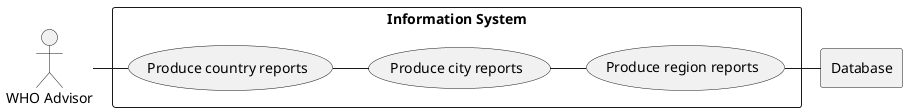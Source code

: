 @startuml
actor WHO as "WHO Advisor"

rectangle Database

rectangle "Information System"{
    usecase UC1 as "Produce country reports"

    usecase UC2 as "Produce city reports"

    usecase UC3 as "Produce region reports"

    WHO - UC1
    UC1 - UC2
    UC2 - UC3
    UC3 - Database

}
@enduml
